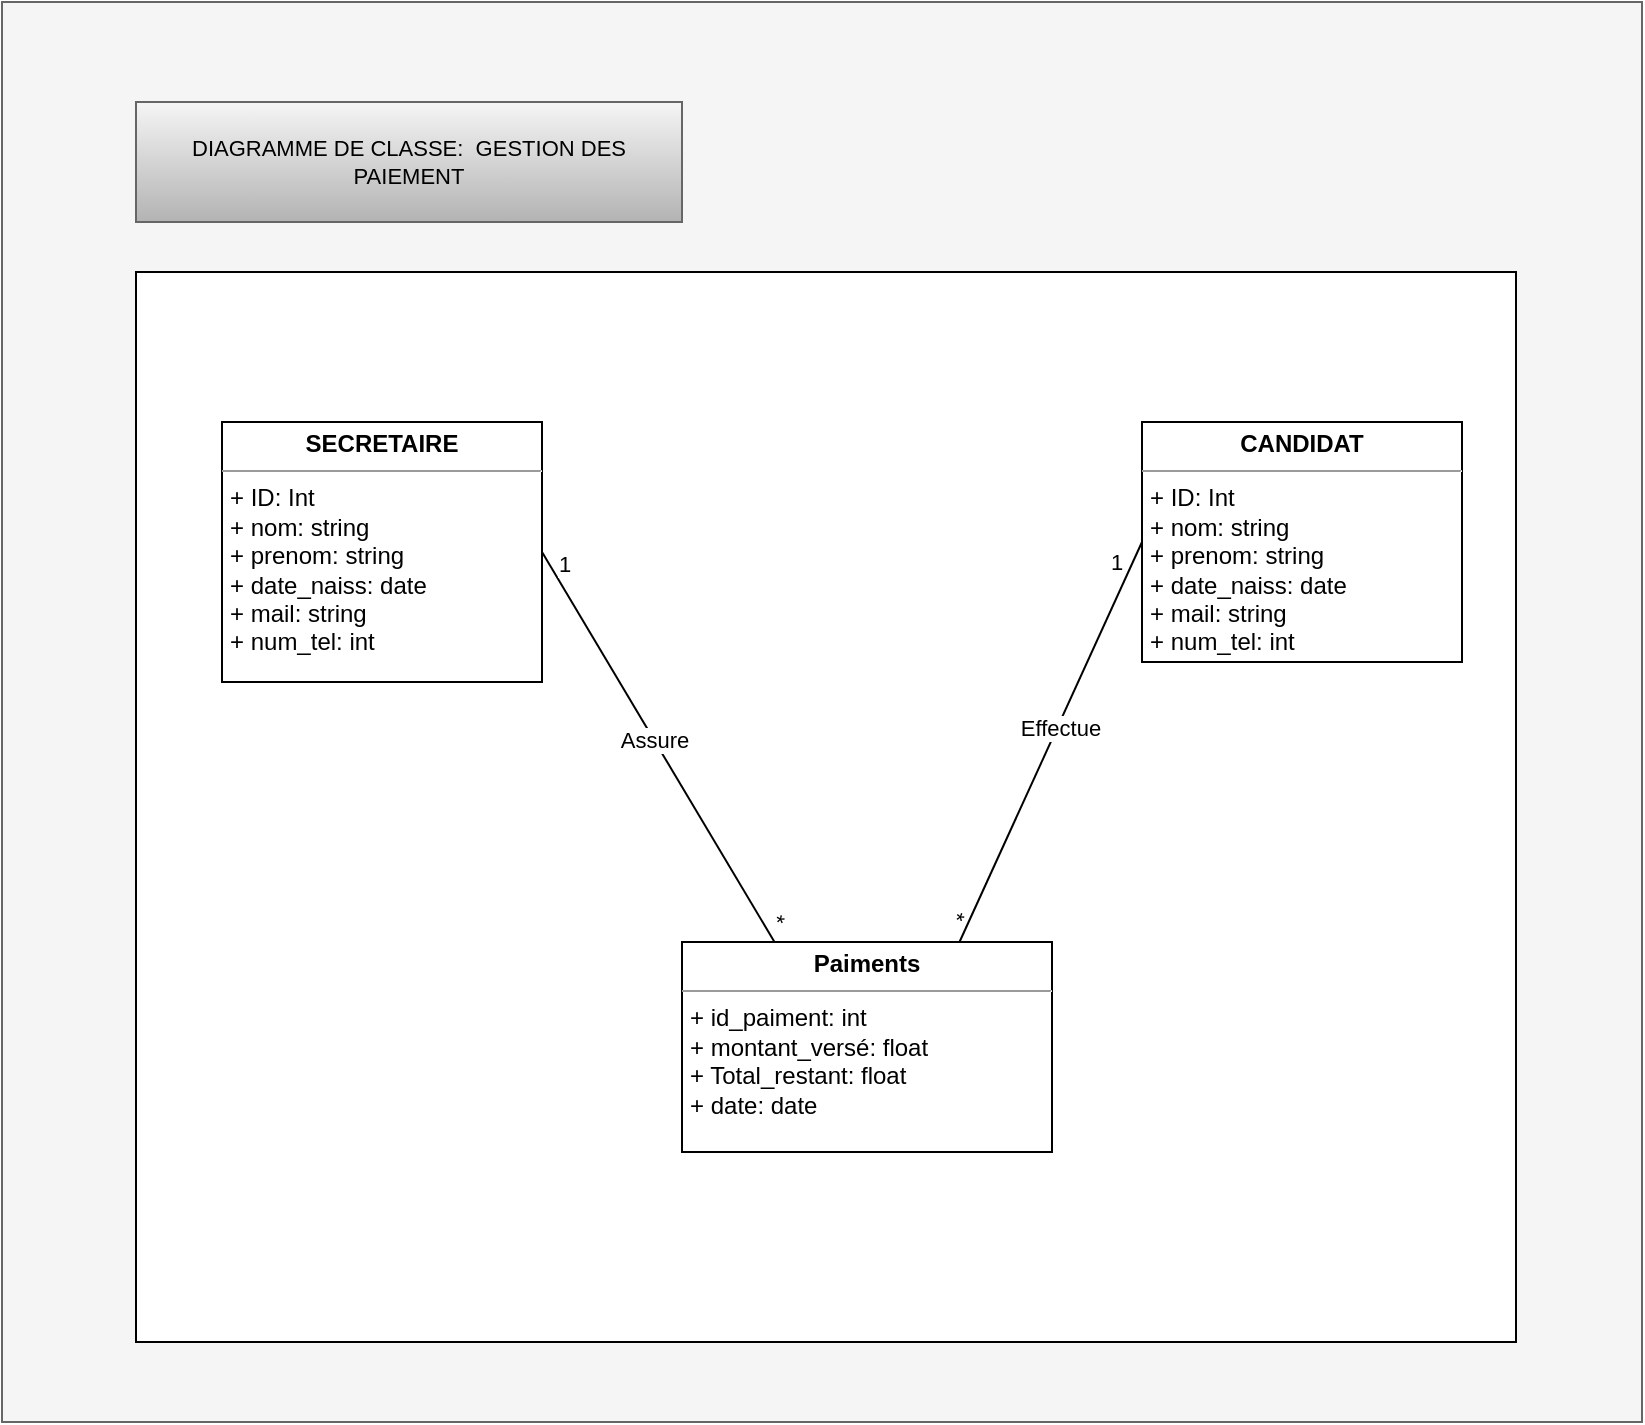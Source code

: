 <mxfile>
    <diagram id="5zOiosQIxxjdiJHn7HHu" name="Page-1">
        <mxGraphModel dx="1152" dy="864" grid="1" gridSize="10" guides="1" tooltips="1" connect="1" arrows="1" fold="1" page="1" pageScale="1" pageWidth="827" pageHeight="1169" math="0" shadow="0">
            <root>
                <mxCell id="0"/>
                <mxCell id="1" parent="0"/>
                <mxCell id="2" value="" style="rounded=0;whiteSpace=wrap;html=1;fillColor=#f5f5f5;fontColor=#333333;strokeColor=#666666;" vertex="1" parent="1">
                    <mxGeometry width="820" height="710" as="geometry"/>
                </mxCell>
                <mxCell id="3" value="" style="rounded=0;whiteSpace=wrap;html=1;" vertex="1" parent="1">
                    <mxGeometry x="67" y="135" width="690" height="535" as="geometry"/>
                </mxCell>
                <mxCell id="6" value="&lt;p style=&quot;margin:0px;margin-top:4px;text-align:center;&quot;&gt;&lt;b&gt;CANDIDAT&lt;/b&gt;&lt;/p&gt;&lt;hr size=&quot;1&quot;&gt;&lt;p style=&quot;margin:0px;margin-left:4px;&quot;&gt;+ ID: Int&lt;/p&gt;&lt;p style=&quot;margin:0px;margin-left:4px;&quot;&gt;+ nom: string&lt;/p&gt;&lt;p style=&quot;margin:0px;margin-left:4px;&quot;&gt;+ prenom: string&lt;/p&gt;&lt;p style=&quot;margin:0px;margin-left:4px;&quot;&gt;+ date_naiss: date&lt;/p&gt;&lt;p style=&quot;margin:0px;margin-left:4px;&quot;&gt;+ mail: string&lt;/p&gt;&lt;p style=&quot;margin:0px;margin-left:4px;&quot;&gt;+ num_tel: int&lt;/p&gt;&lt;p style=&quot;margin:0px;margin-left:4px;&quot;&gt;&lt;br&gt;&lt;/p&gt;" style="verticalAlign=top;align=left;overflow=fill;fontSize=12;fontFamily=Helvetica;html=1;" vertex="1" parent="1">
                    <mxGeometry x="570" y="210" width="160" height="120" as="geometry"/>
                </mxCell>
                <mxCell id="8" value="&lt;p style=&quot;margin:0px;margin-top:4px;text-align:center;&quot;&gt;&lt;b&gt;Paiments&lt;/b&gt;&lt;/p&gt;&lt;hr size=&quot;1&quot;&gt;&lt;p style=&quot;margin:0px;margin-left:4px;&quot;&gt;+ id_paiment: int&lt;/p&gt;&lt;p style=&quot;margin:0px;margin-left:4px;&quot;&gt;+ montant_versé: float&lt;/p&gt;&lt;p style=&quot;margin:0px;margin-left:4px;&quot;&gt;+ Total_restant: float&lt;/p&gt;&lt;p style=&quot;margin:0px;margin-left:4px;&quot;&gt;+ date: date&lt;/p&gt;" style="verticalAlign=top;align=left;overflow=fill;fontSize=12;fontFamily=Helvetica;html=1;" vertex="1" parent="1">
                    <mxGeometry x="340" y="470" width="185" height="105" as="geometry"/>
                </mxCell>
                <mxCell id="27" value="&lt;p style=&quot;margin:0px;margin-top:4px;text-align:center;&quot;&gt;&lt;b&gt;SECRETAIRE&lt;/b&gt;&lt;/p&gt;&lt;hr size=&quot;1&quot;&gt;&lt;p style=&quot;margin:0px;margin-left:4px;&quot;&gt;&lt;/p&gt;&lt;p style=&quot;border-color: var(--border-color); margin: 0px 0px 0px 4px;&quot;&gt;+ ID: Int&lt;/p&gt;&lt;p style=&quot;border-color: var(--border-color); margin: 0px 0px 0px 4px;&quot;&gt;+ nom: string&lt;/p&gt;&lt;p style=&quot;border-color: var(--border-color); margin: 0px 0px 0px 4px;&quot;&gt;+ prenom: string&lt;/p&gt;&lt;p style=&quot;border-color: var(--border-color); margin: 0px 0px 0px 4px;&quot;&gt;+ date_naiss: date&lt;/p&gt;&lt;p style=&quot;border-color: var(--border-color); margin: 0px 0px 0px 4px;&quot;&gt;+ mail: string&lt;/p&gt;&lt;p style=&quot;margin:0px;margin-left:4px;&quot;&gt;&lt;span style=&quot;background-color: initial;&quot;&gt;+ num_tel: int&lt;/span&gt;&lt;/p&gt;" style="verticalAlign=top;align=left;overflow=fill;fontSize=12;fontFamily=Helvetica;html=1;" vertex="1" parent="1">
                    <mxGeometry x="110" y="210" width="160" height="130" as="geometry"/>
                </mxCell>
                <mxCell id="32" value="&lt;font style=&quot;font-size: 11px;&quot;&gt;DIAGRAMME DE CLASSE:&amp;nbsp; GESTION DES PAIEMENT&lt;/font&gt;" style="rounded=0;whiteSpace=wrap;html=1;strokeWidth=1;fontSize=8;fillColor=#f5f5f5;strokeColor=#666666;gradientColor=#b3b3b3;" vertex="1" parent="1">
                    <mxGeometry x="67" y="50" width="273" height="60" as="geometry"/>
                </mxCell>
                <mxCell id="33" value="" style="endArrow=none;html=1;exitX=0.75;exitY=0;exitDx=0;exitDy=0;entryX=0;entryY=0.5;entryDx=0;entryDy=0;" edge="1" parent="1" source="8" target="6">
                    <mxGeometry width="50" height="50" relative="1" as="geometry">
                        <mxPoint x="440" y="380" as="sourcePoint"/>
                        <mxPoint x="490" y="330" as="targetPoint"/>
                        <Array as="points"/>
                    </mxGeometry>
                </mxCell>
                <mxCell id="36" value="Effectue" style="edgeLabel;html=1;align=center;verticalAlign=middle;resizable=0;points=[];" vertex="1" connectable="0" parent="33">
                    <mxGeometry x="0.075" y="-1" relative="1" as="geometry">
                        <mxPoint as="offset"/>
                    </mxGeometry>
                </mxCell>
                <mxCell id="40" value="*" style="edgeLabel;html=1;align=center;verticalAlign=middle;resizable=0;points=[];rotation=20;" vertex="1" connectable="0" parent="33">
                    <mxGeometry x="-0.898" relative="1" as="geometry">
                        <mxPoint x="-5" y="-1" as="offset"/>
                    </mxGeometry>
                </mxCell>
                <mxCell id="41" value="1" style="edgeLabel;html=1;align=center;verticalAlign=middle;resizable=0;points=[];" vertex="1" connectable="0" parent="33">
                    <mxGeometry x="0.874" y="1" relative="1" as="geometry">
                        <mxPoint x="-7" y="-2" as="offset"/>
                    </mxGeometry>
                </mxCell>
                <mxCell id="34" value="" style="endArrow=none;html=1;exitX=0.25;exitY=0;exitDx=0;exitDy=0;entryX=1;entryY=0.5;entryDx=0;entryDy=0;" edge="1" parent="1" source="8" target="27">
                    <mxGeometry width="50" height="50" relative="1" as="geometry">
                        <mxPoint x="488.75" y="480" as="sourcePoint"/>
                        <mxPoint x="580" y="280" as="targetPoint"/>
                    </mxGeometry>
                </mxCell>
                <mxCell id="37" value="Assure" style="edgeLabel;html=1;align=center;verticalAlign=middle;resizable=0;points=[];" vertex="1" connectable="0" parent="34">
                    <mxGeometry x="0.036" relative="1" as="geometry">
                        <mxPoint as="offset"/>
                    </mxGeometry>
                </mxCell>
                <mxCell id="38" value="1" style="edgeLabel;html=1;align=center;verticalAlign=middle;resizable=0;points=[];" vertex="1" connectable="0" parent="34">
                    <mxGeometry x="0.944" relative="1" as="geometry">
                        <mxPoint x="7" as="offset"/>
                    </mxGeometry>
                </mxCell>
                <mxCell id="39" value="*" style="edgeLabel;html=1;align=center;verticalAlign=middle;resizable=0;points=[];rotation=-60;" vertex="1" connectable="0" parent="34">
                    <mxGeometry x="-0.956" relative="1" as="geometry">
                        <mxPoint x="6" y="-6" as="offset"/>
                    </mxGeometry>
                </mxCell>
            </root>
        </mxGraphModel>
    </diagram>
</mxfile>